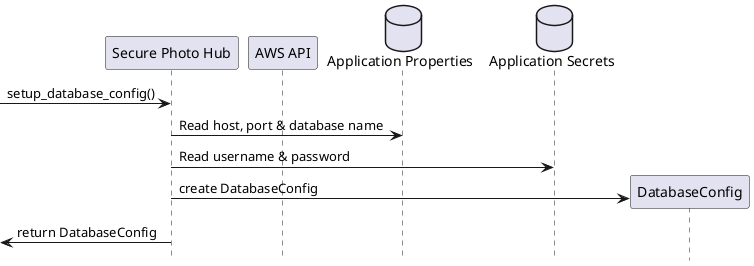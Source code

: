 @startuml
hide footbox
participant "Secure Photo Hub" as SecurePhotoHub
participant "AWS API" as AWSAPI
database "Application Properties" as AppProperties
database "Application Secrets" as AppSecrets

[-> SecurePhotoHub : setup_database_config()

SecurePhotoHub -> AppProperties : Read host, port & database name
SecurePhotoHub -> AppSecrets : Read username & password

create DatabaseConfig
SecurePhotoHub -> DatabaseConfig : create DatabaseConfig
[<- SecurePhotoHub : return DatabaseConfig
@enduml